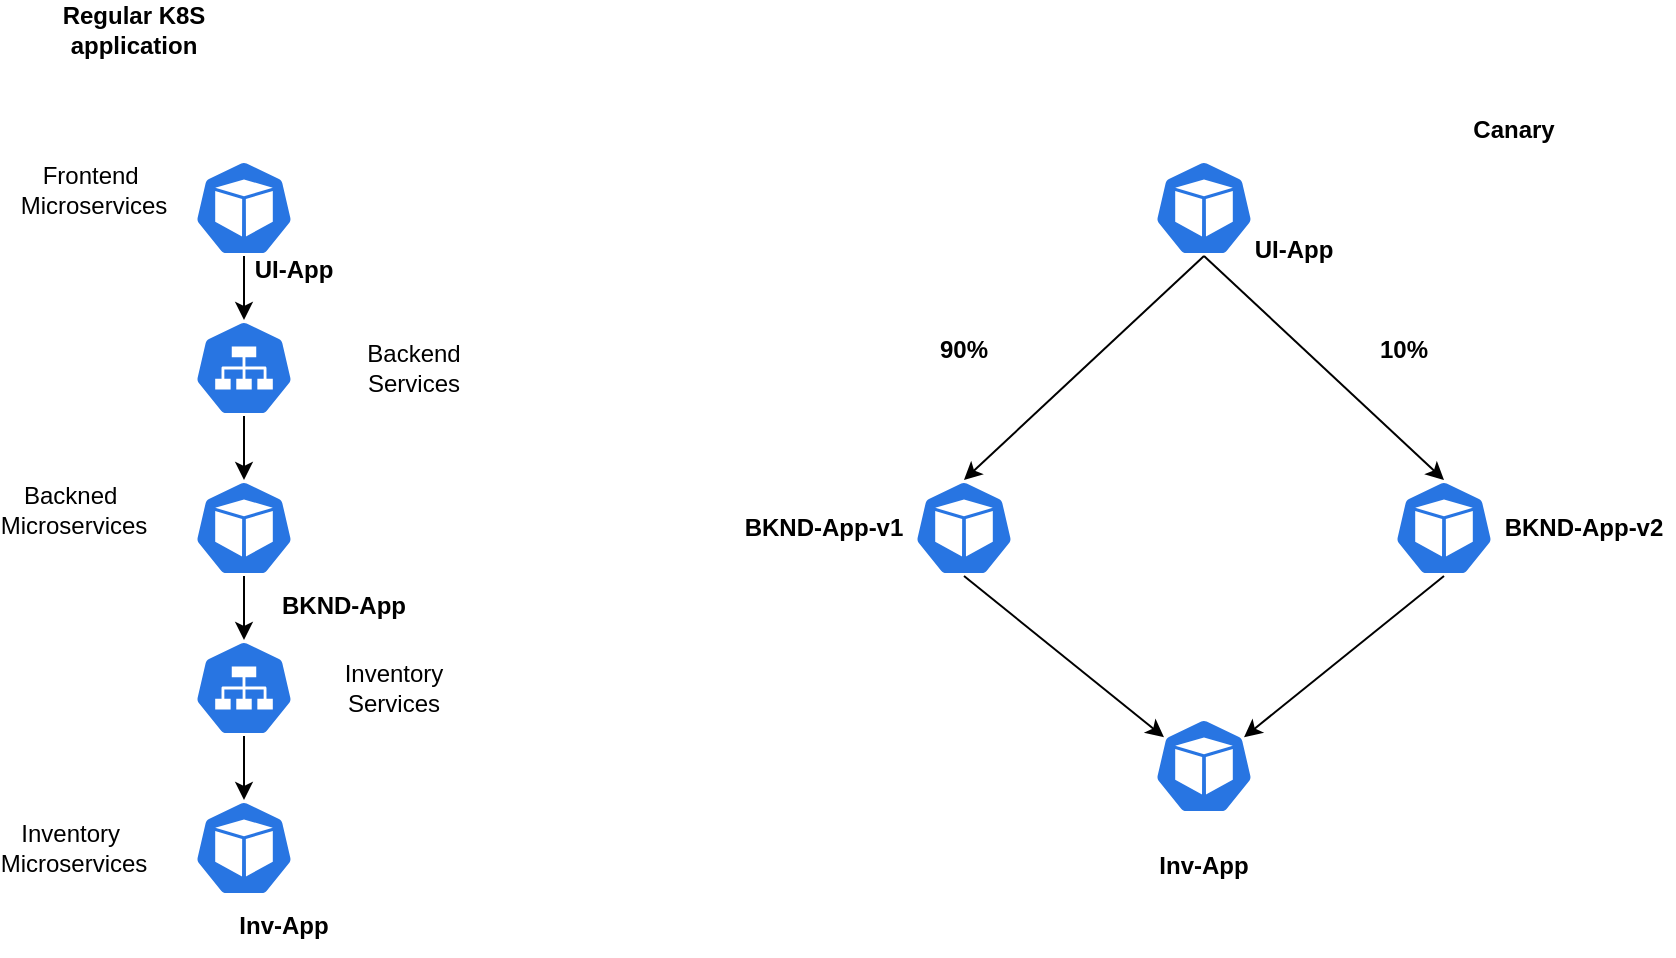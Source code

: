 <mxfile version="27.0.5">
  <diagram name="Page-1" id="9vqEeSvCgtOwYjMMvHnc">
    <mxGraphModel dx="1018" dy="611" grid="1" gridSize="10" guides="1" tooltips="1" connect="1" arrows="1" fold="1" page="1" pageScale="1" pageWidth="1100" pageHeight="850" math="0" shadow="0">
      <root>
        <mxCell id="0" />
        <mxCell id="1" parent="0" />
        <mxCell id="rdM9tfURJHNwp3eiRm0u-3" value="" style="aspect=fixed;sketch=0;html=1;dashed=0;whitespace=wrap;verticalLabelPosition=bottom;verticalAlign=top;fillColor=#2875E2;strokeColor=#ffffff;points=[[0.005,0.63,0],[0.1,0.2,0],[0.9,0.2,0],[0.5,0,0],[0.995,0.63,0],[0.72,0.99,0],[0.5,1,0],[0.28,0.99,0]];shape=mxgraph.kubernetes.icon2;prIcon=svc" vertex="1" parent="1">
          <mxGeometry x="200" y="200" width="50" height="48" as="geometry" />
        </mxCell>
        <mxCell id="rdM9tfURJHNwp3eiRm0u-4" value="" style="aspect=fixed;sketch=0;html=1;dashed=0;whitespace=wrap;verticalLabelPosition=bottom;verticalAlign=top;fillColor=#2875E2;strokeColor=#ffffff;points=[[0.005,0.63,0],[0.1,0.2,0],[0.9,0.2,0],[0.5,0,0],[0.995,0.63,0],[0.72,0.99,0],[0.5,1,0],[0.28,0.99,0]];shape=mxgraph.kubernetes.icon2;prIcon=pod" vertex="1" parent="1">
          <mxGeometry x="200" y="120" width="50" height="48" as="geometry" />
        </mxCell>
        <mxCell id="rdM9tfURJHNwp3eiRm0u-5" value="" style="aspect=fixed;sketch=0;html=1;dashed=0;whitespace=wrap;verticalLabelPosition=bottom;verticalAlign=top;fillColor=#2875E2;strokeColor=#ffffff;points=[[0.005,0.63,0],[0.1,0.2,0],[0.9,0.2,0],[0.5,0,0],[0.995,0.63,0],[0.72,0.99,0],[0.5,1,0],[0.28,0.99,0]];shape=mxgraph.kubernetes.icon2;prIcon=pod" vertex="1" parent="1">
          <mxGeometry x="200" y="280" width="50" height="48" as="geometry" />
        </mxCell>
        <mxCell id="rdM9tfURJHNwp3eiRm0u-6" value="" style="aspect=fixed;sketch=0;html=1;dashed=0;whitespace=wrap;verticalLabelPosition=bottom;verticalAlign=top;fillColor=#2875E2;strokeColor=#ffffff;points=[[0.005,0.63,0],[0.1,0.2,0],[0.9,0.2,0],[0.5,0,0],[0.995,0.63,0],[0.72,0.99,0],[0.5,1,0],[0.28,0.99,0]];shape=mxgraph.kubernetes.icon2;prIcon=svc" vertex="1" parent="1">
          <mxGeometry x="200" y="360" width="50" height="48" as="geometry" />
        </mxCell>
        <mxCell id="rdM9tfURJHNwp3eiRm0u-7" value="" style="aspect=fixed;sketch=0;html=1;dashed=0;whitespace=wrap;verticalLabelPosition=bottom;verticalAlign=top;fillColor=#2875E2;strokeColor=#ffffff;points=[[0.005,0.63,0],[0.1,0.2,0],[0.9,0.2,0],[0.5,0,0],[0.995,0.63,0],[0.72,0.99,0],[0.5,1,0],[0.28,0.99,0]];shape=mxgraph.kubernetes.icon2;prIcon=pod" vertex="1" parent="1">
          <mxGeometry x="200" y="440" width="50" height="48" as="geometry" />
        </mxCell>
        <mxCell id="rdM9tfURJHNwp3eiRm0u-8" value="Frontend&amp;nbsp;&lt;div&gt;Microservices&lt;/div&gt;" style="text;strokeColor=none;align=center;fillColor=none;html=1;verticalAlign=middle;whiteSpace=wrap;rounded=0;" vertex="1" parent="1">
          <mxGeometry x="120" y="120" width="60" height="30" as="geometry" />
        </mxCell>
        <mxCell id="rdM9tfURJHNwp3eiRm0u-9" value="Backend&lt;div&gt;Services&lt;/div&gt;" style="text;strokeColor=none;align=center;fillColor=none;html=1;verticalAlign=middle;whiteSpace=wrap;rounded=0;" vertex="1" parent="1">
          <mxGeometry x="280" y="209" width="60" height="30" as="geometry" />
        </mxCell>
        <mxCell id="rdM9tfURJHNwp3eiRm0u-10" value="Inventory&lt;div&gt;Services&lt;/div&gt;" style="text;strokeColor=none;align=center;fillColor=none;html=1;verticalAlign=middle;whiteSpace=wrap;rounded=0;" vertex="1" parent="1">
          <mxGeometry x="270" y="369" width="60" height="30" as="geometry" />
        </mxCell>
        <mxCell id="rdM9tfURJHNwp3eiRm0u-11" value="Backned&amp;nbsp;&lt;div&gt;Microservices&lt;/div&gt;" style="text;strokeColor=none;align=center;fillColor=none;html=1;verticalAlign=middle;whiteSpace=wrap;rounded=0;" vertex="1" parent="1">
          <mxGeometry x="110" y="280" width="60" height="30" as="geometry" />
        </mxCell>
        <mxCell id="rdM9tfURJHNwp3eiRm0u-12" value="Inventory&amp;nbsp;&lt;div&gt;Microservices&lt;/div&gt;" style="text;strokeColor=none;align=center;fillColor=none;html=1;verticalAlign=middle;whiteSpace=wrap;rounded=0;" vertex="1" parent="1">
          <mxGeometry x="110" y="449" width="60" height="30" as="geometry" />
        </mxCell>
        <mxCell id="rdM9tfURJHNwp3eiRm0u-13" style="edgeStyle=orthogonalEdgeStyle;rounded=0;orthogonalLoop=1;jettySize=auto;html=1;exitX=0.5;exitY=1;exitDx=0;exitDy=0;exitPerimeter=0;entryX=0.5;entryY=0;entryDx=0;entryDy=0;entryPerimeter=0;" edge="1" parent="1" source="rdM9tfURJHNwp3eiRm0u-4" target="rdM9tfURJHNwp3eiRm0u-3">
          <mxGeometry relative="1" as="geometry" />
        </mxCell>
        <mxCell id="rdM9tfURJHNwp3eiRm0u-14" style="edgeStyle=orthogonalEdgeStyle;rounded=0;orthogonalLoop=1;jettySize=auto;html=1;exitX=0.5;exitY=1;exitDx=0;exitDy=0;exitPerimeter=0;entryX=0.5;entryY=0;entryDx=0;entryDy=0;entryPerimeter=0;" edge="1" parent="1" source="rdM9tfURJHNwp3eiRm0u-3" target="rdM9tfURJHNwp3eiRm0u-5">
          <mxGeometry relative="1" as="geometry" />
        </mxCell>
        <mxCell id="rdM9tfURJHNwp3eiRm0u-15" style="edgeStyle=orthogonalEdgeStyle;rounded=0;orthogonalLoop=1;jettySize=auto;html=1;exitX=0.5;exitY=1;exitDx=0;exitDy=0;exitPerimeter=0;entryX=0.5;entryY=0;entryDx=0;entryDy=0;entryPerimeter=0;" edge="1" parent="1" source="rdM9tfURJHNwp3eiRm0u-5" target="rdM9tfURJHNwp3eiRm0u-6">
          <mxGeometry relative="1" as="geometry" />
        </mxCell>
        <mxCell id="rdM9tfURJHNwp3eiRm0u-16" style="edgeStyle=orthogonalEdgeStyle;rounded=0;orthogonalLoop=1;jettySize=auto;html=1;exitX=0.5;exitY=1;exitDx=0;exitDy=0;exitPerimeter=0;entryX=0.5;entryY=0;entryDx=0;entryDy=0;entryPerimeter=0;" edge="1" parent="1" source="rdM9tfURJHNwp3eiRm0u-6" target="rdM9tfURJHNwp3eiRm0u-7">
          <mxGeometry relative="1" as="geometry" />
        </mxCell>
        <mxCell id="rdM9tfURJHNwp3eiRm0u-17" value="&lt;b&gt;UI-App&lt;/b&gt;" style="text;strokeColor=none;align=center;fillColor=none;html=1;verticalAlign=middle;whiteSpace=wrap;rounded=0;" vertex="1" parent="1">
          <mxGeometry x="220" y="160" width="60" height="30" as="geometry" />
        </mxCell>
        <mxCell id="rdM9tfURJHNwp3eiRm0u-18" value="&lt;b&gt;BKND-App&lt;/b&gt;" style="text;strokeColor=none;align=center;fillColor=none;html=1;verticalAlign=middle;whiteSpace=wrap;rounded=0;" vertex="1" parent="1">
          <mxGeometry x="230" y="328" width="90" height="30" as="geometry" />
        </mxCell>
        <mxCell id="rdM9tfURJHNwp3eiRm0u-19" value="&lt;b&gt;Inv-App&lt;/b&gt;" style="text;strokeColor=none;align=center;fillColor=none;html=1;verticalAlign=middle;whiteSpace=wrap;rounded=0;" vertex="1" parent="1">
          <mxGeometry x="200" y="488" width="90" height="30" as="geometry" />
        </mxCell>
        <mxCell id="rdM9tfURJHNwp3eiRm0u-20" value="" style="aspect=fixed;sketch=0;html=1;dashed=0;whitespace=wrap;verticalLabelPosition=bottom;verticalAlign=top;fillColor=#2875E2;strokeColor=#ffffff;points=[[0.005,0.63,0],[0.1,0.2,0],[0.9,0.2,0],[0.5,0,0],[0.995,0.63,0],[0.72,0.99,0],[0.5,1,0],[0.28,0.99,0]];shape=mxgraph.kubernetes.icon2;prIcon=pod" vertex="1" parent="1">
          <mxGeometry x="680" y="120" width="50" height="48" as="geometry" />
        </mxCell>
        <mxCell id="rdM9tfURJHNwp3eiRm0u-21" value="" style="aspect=fixed;sketch=0;html=1;dashed=0;whitespace=wrap;verticalLabelPosition=bottom;verticalAlign=top;fillColor=#2875E2;strokeColor=#ffffff;points=[[0.005,0.63,0],[0.1,0.2,0],[0.9,0.2,0],[0.5,0,0],[0.995,0.63,0],[0.72,0.99,0],[0.5,1,0],[0.28,0.99,0]];shape=mxgraph.kubernetes.icon2;prIcon=pod" vertex="1" parent="1">
          <mxGeometry x="560" y="280" width="50" height="48" as="geometry" />
        </mxCell>
        <mxCell id="rdM9tfURJHNwp3eiRm0u-22" value="" style="aspect=fixed;sketch=0;html=1;dashed=0;whitespace=wrap;verticalLabelPosition=bottom;verticalAlign=top;fillColor=#2875E2;strokeColor=#ffffff;points=[[0.005,0.63,0],[0.1,0.2,0],[0.9,0.2,0],[0.5,0,0],[0.995,0.63,0],[0.72,0.99,0],[0.5,1,0],[0.28,0.99,0]];shape=mxgraph.kubernetes.icon2;prIcon=pod" vertex="1" parent="1">
          <mxGeometry x="800" y="280" width="50" height="48" as="geometry" />
        </mxCell>
        <mxCell id="rdM9tfURJHNwp3eiRm0u-23" value="" style="aspect=fixed;sketch=0;html=1;dashed=0;whitespace=wrap;verticalLabelPosition=bottom;verticalAlign=top;fillColor=#2875E2;strokeColor=#ffffff;points=[[0.005,0.63,0],[0.1,0.2,0],[0.9,0.2,0],[0.5,0,0],[0.995,0.63,0],[0.72,0.99,0],[0.5,1,0],[0.28,0.99,0]];shape=mxgraph.kubernetes.icon2;prIcon=pod" vertex="1" parent="1">
          <mxGeometry x="680" y="399" width="50" height="48" as="geometry" />
        </mxCell>
        <mxCell id="rdM9tfURJHNwp3eiRm0u-24" style="rounded=0;orthogonalLoop=1;jettySize=auto;html=1;exitX=0.5;exitY=1;exitDx=0;exitDy=0;exitPerimeter=0;entryX=0.5;entryY=0;entryDx=0;entryDy=0;entryPerimeter=0;" edge="1" parent="1" source="rdM9tfURJHNwp3eiRm0u-20" target="rdM9tfURJHNwp3eiRm0u-21">
          <mxGeometry relative="1" as="geometry" />
        </mxCell>
        <mxCell id="rdM9tfURJHNwp3eiRm0u-25" style="rounded=0;orthogonalLoop=1;jettySize=auto;html=1;exitX=0.5;exitY=1;exitDx=0;exitDy=0;exitPerimeter=0;entryX=0.5;entryY=0;entryDx=0;entryDy=0;entryPerimeter=0;" edge="1" parent="1" source="rdM9tfURJHNwp3eiRm0u-20" target="rdM9tfURJHNwp3eiRm0u-22">
          <mxGeometry relative="1" as="geometry" />
        </mxCell>
        <mxCell id="rdM9tfURJHNwp3eiRm0u-26" style="rounded=0;orthogonalLoop=1;jettySize=auto;html=1;exitX=0.5;exitY=1;exitDx=0;exitDy=0;exitPerimeter=0;entryX=0.1;entryY=0.2;entryDx=0;entryDy=0;entryPerimeter=0;" edge="1" parent="1" source="rdM9tfURJHNwp3eiRm0u-21" target="rdM9tfURJHNwp3eiRm0u-23">
          <mxGeometry relative="1" as="geometry" />
        </mxCell>
        <mxCell id="rdM9tfURJHNwp3eiRm0u-27" style="rounded=0;orthogonalLoop=1;jettySize=auto;html=1;exitX=0.5;exitY=1;exitDx=0;exitDy=0;exitPerimeter=0;entryX=0.9;entryY=0.2;entryDx=0;entryDy=0;entryPerimeter=0;" edge="1" parent="1" source="rdM9tfURJHNwp3eiRm0u-22" target="rdM9tfURJHNwp3eiRm0u-23">
          <mxGeometry relative="1" as="geometry" />
        </mxCell>
        <mxCell id="rdM9tfURJHNwp3eiRm0u-28" value="&lt;b&gt;UI-App&lt;/b&gt;" style="text;strokeColor=none;align=center;fillColor=none;html=1;verticalAlign=middle;whiteSpace=wrap;rounded=0;" vertex="1" parent="1">
          <mxGeometry x="720" y="150" width="60" height="30" as="geometry" />
        </mxCell>
        <mxCell id="rdM9tfURJHNwp3eiRm0u-29" value="&lt;b&gt;BKND-App-v1&lt;/b&gt;" style="text;strokeColor=none;align=center;fillColor=none;html=1;verticalAlign=middle;whiteSpace=wrap;rounded=0;" vertex="1" parent="1">
          <mxGeometry x="470" y="289" width="90" height="30" as="geometry" />
        </mxCell>
        <mxCell id="rdM9tfURJHNwp3eiRm0u-30" value="&lt;b&gt;BKND-App-v2&lt;/b&gt;" style="text;strokeColor=none;align=center;fillColor=none;html=1;verticalAlign=middle;whiteSpace=wrap;rounded=0;" vertex="1" parent="1">
          <mxGeometry x="850" y="289" width="90" height="30" as="geometry" />
        </mxCell>
        <mxCell id="rdM9tfURJHNwp3eiRm0u-31" value="&lt;b&gt;Inv-App&lt;/b&gt;" style="text;strokeColor=none;align=center;fillColor=none;html=1;verticalAlign=middle;whiteSpace=wrap;rounded=0;" vertex="1" parent="1">
          <mxGeometry x="660" y="458" width="90" height="30" as="geometry" />
        </mxCell>
        <mxCell id="rdM9tfURJHNwp3eiRm0u-32" value="&lt;b&gt;90%&lt;/b&gt;" style="text;strokeColor=none;align=center;fillColor=none;html=1;verticalAlign=middle;whiteSpace=wrap;rounded=0;" vertex="1" parent="1">
          <mxGeometry x="540" y="200" width="90" height="30" as="geometry" />
        </mxCell>
        <mxCell id="rdM9tfURJHNwp3eiRm0u-33" value="&lt;b&gt;10%&lt;/b&gt;" style="text;strokeColor=none;align=center;fillColor=none;html=1;verticalAlign=middle;whiteSpace=wrap;rounded=0;" vertex="1" parent="1">
          <mxGeometry x="760" y="200" width="90" height="30" as="geometry" />
        </mxCell>
        <mxCell id="rdM9tfURJHNwp3eiRm0u-34" value="&lt;b&gt;Canary&lt;/b&gt;" style="text;strokeColor=none;align=center;fillColor=none;html=1;verticalAlign=middle;whiteSpace=wrap;rounded=0;" vertex="1" parent="1">
          <mxGeometry x="830" y="90" width="60" height="30" as="geometry" />
        </mxCell>
        <mxCell id="rdM9tfURJHNwp3eiRm0u-35" value="&lt;b&gt;Regular K8S application&lt;/b&gt;" style="text;strokeColor=none;align=center;fillColor=none;html=1;verticalAlign=middle;whiteSpace=wrap;rounded=0;" vertex="1" parent="1">
          <mxGeometry x="110" y="40" width="120" height="30" as="geometry" />
        </mxCell>
      </root>
    </mxGraphModel>
  </diagram>
</mxfile>
